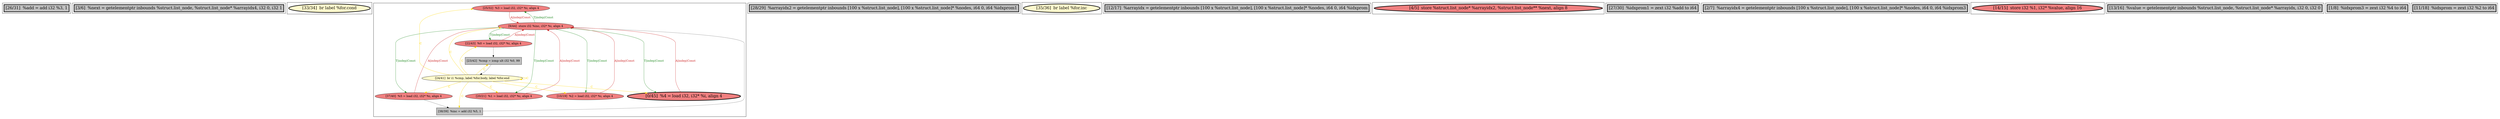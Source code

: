 
digraph G {





subgraph cluster13 {


node928 [penwidth=3.0,fontsize=20,fillcolor=grey,label="[26/31]  %add = add i32 %3, 1",shape=rectangle,style=filled ]



}

subgraph cluster11 {


node926 [penwidth=3.0,fontsize=20,fillcolor=grey,label="[3/6]  %next = getelementptr inbounds %struct.list_node, %struct.list_node* %arrayidx4, i32 0, i32 1",shape=rectangle,style=filled ]



}

subgraph cluster10 {


node925 [penwidth=3.0,fontsize=20,fillcolor=lemonchiffon,label="[33/34]  br label %for.cond",shape=ellipse,style=filled ]



}

subgraph cluster9 {


node924 [fillcolor=lightcoral,label="[25/32]  %3 = load i32, i32* %i, align 4",shape=ellipse,style=filled ]
node923 [fillcolor=lightcoral,label="[37/40]  %5 = load i32, i32* %i, align 4",shape=ellipse,style=filled ]
node922 [fillcolor=grey,label="[23/42]  %cmp = icmp ult i32 %0, 99",shape=rectangle,style=filled ]
node921 [fillcolor=lightcoral,label="[22/43]  %0 = load i32, i32* %i, align 4",shape=ellipse,style=filled ]
node916 [fillcolor=grey,label="[38/39]  %inc = add i32 %5, 1",shape=rectangle,style=filled ]
node915 [fillcolor=lightcoral,label="[20/21]  %1 = load i32, i32* %i, align 4",shape=ellipse,style=filled ]
node917 [fillcolor=lightcoral,label="[10/19]  %2 = load i32, i32* %i, align 4",shape=ellipse,style=filled ]
node918 [penwidth=3.0,fontsize=20,fillcolor=lightcoral,label="[0/45]  %4 = load i32, i32* %i, align 4",shape=ellipse,style=filled ]
node920 [fillcolor=lemonchiffon,label="[24/41]  br i1 %cmp, label %for.body, label %for.end",shape=ellipse,style=filled ]
node919 [fillcolor=lightcoral,label="[9/44]  store i32 %inc, i32* %i, align 4",shape=ellipse,style=filled ]

node920->node918 [style=solid,color=gold,label="C",penwidth=1.0,fontcolor=gold ]
node920->node915 [style=solid,color=gold,label="C",penwidth=1.0,fontcolor=gold ]
node919->node923 [style=solid,color=forestgreen,label="T|indep|Const",penwidth=1.0,fontcolor=forestgreen ]
node923->node919 [style=solid,color=firebrick3,label="A|indep|Const",penwidth=1.0,fontcolor=firebrick3 ]
node919->node924 [style=solid,color=forestgreen,label="T|indep|Const",penwidth=1.0,fontcolor=forestgreen ]
node924->node919 [style=solid,color=firebrick3,label="A|indep|Const",penwidth=1.0,fontcolor=firebrick3 ]
node920->node919 [style=solid,color=gold,label="C",penwidth=1.0,fontcolor=gold ]
node919->node921 [style=solid,color=forestgreen,label="T|indep|Const",penwidth=1.0,fontcolor=forestgreen ]
node920->node922 [style=solid,color=gold,label="C",penwidth=1.0,fontcolor=gold ]
node919->node917 [style=solid,color=forestgreen,label="T|indep|Const",penwidth=1.0,fontcolor=forestgreen ]
node922->node920 [style=solid,color=black,label="",penwidth=0.5,fontcolor=black ]
node921->node922 [style=solid,color=black,label="",penwidth=0.5,fontcolor=black ]
node920->node920 [style=solid,color=gold,label="C",penwidth=1.0,fontcolor=gold ]
node920->node924 [style=solid,color=gold,label="C",penwidth=1.0,fontcolor=gold ]
node917->node919 [style=solid,color=firebrick3,label="A|indep|Const",penwidth=1.0,fontcolor=firebrick3 ]
node916->node919 [style=solid,color=black,label="",penwidth=0.5,fontcolor=black ]
node923->node916 [style=solid,color=black,label="",penwidth=0.5,fontcolor=black ]
node920->node921 [style=solid,color=gold,label="C",penwidth=1.0,fontcolor=gold ]
node918->node919 [style=solid,color=firebrick3,label="A|indep|Const",penwidth=1.0,fontcolor=firebrick3 ]
node921->node919 [style=solid,color=firebrick3,label="A|indep|Const",penwidth=1.0,fontcolor=firebrick3 ]
node919->node918 [style=solid,color=forestgreen,label="T|indep|Const",penwidth=1.0,fontcolor=forestgreen ]
node920->node916 [style=solid,color=gold,label="C",penwidth=1.0,fontcolor=gold ]
node915->node919 [style=solid,color=firebrick3,label="A|indep|Const",penwidth=1.0,fontcolor=firebrick3 ]
node919->node915 [style=solid,color=forestgreen,label="T|indep|Const",penwidth=1.0,fontcolor=forestgreen ]
node920->node923 [style=solid,color=gold,label="C",penwidth=1.0,fontcolor=gold ]
node920->node917 [style=solid,color=gold,label="C",penwidth=1.0,fontcolor=gold ]


}

subgraph cluster8 {


node914 [penwidth=3.0,fontsize=20,fillcolor=grey,label="[28/29]  %arrayidx2 = getelementptr inbounds [100 x %struct.list_node], [100 x %struct.list_node]* %nodes, i64 0, i64 %idxprom1",shape=rectangle,style=filled ]



}

subgraph cluster7 {


node913 [penwidth=3.0,fontsize=20,fillcolor=lemonchiffon,label="[35/36]  br label %for.inc",shape=ellipse,style=filled ]



}

subgraph cluster6 {


node912 [penwidth=3.0,fontsize=20,fillcolor=grey,label="[12/17]  %arrayidx = getelementptr inbounds [100 x %struct.list_node], [100 x %struct.list_node]* %nodes, i64 0, i64 %idxprom",shape=rectangle,style=filled ]



}

subgraph cluster0 {


node906 [penwidth=3.0,fontsize=20,fillcolor=lightcoral,label="[4/5]  store %struct.list_node* %arrayidx2, %struct.list_node** %next, align 8",shape=ellipse,style=filled ]



}

subgraph cluster12 {


node927 [penwidth=3.0,fontsize=20,fillcolor=grey,label="[27/30]  %idxprom1 = zext i32 %add to i64",shape=rectangle,style=filled ]



}

subgraph cluster5 {


node911 [penwidth=3.0,fontsize=20,fillcolor=grey,label="[2/7]  %arrayidx4 = getelementptr inbounds [100 x %struct.list_node], [100 x %struct.list_node]* %nodes, i64 0, i64 %idxprom3",shape=rectangle,style=filled ]



}

subgraph cluster1 {


node907 [penwidth=3.0,fontsize=20,fillcolor=lightcoral,label="[14/15]  store i32 %1, i32* %value, align 16",shape=ellipse,style=filled ]



}

subgraph cluster2 {


node908 [penwidth=3.0,fontsize=20,fillcolor=grey,label="[13/16]  %value = getelementptr inbounds %struct.list_node, %struct.list_node* %arrayidx, i32 0, i32 0",shape=rectangle,style=filled ]



}

subgraph cluster3 {


node909 [penwidth=3.0,fontsize=20,fillcolor=grey,label="[1/8]  %idxprom3 = zext i32 %4 to i64",shape=rectangle,style=filled ]



}

subgraph cluster4 {


node910 [penwidth=3.0,fontsize=20,fillcolor=grey,label="[11/18]  %idxprom = zext i32 %2 to i64",shape=rectangle,style=filled ]



}

}
